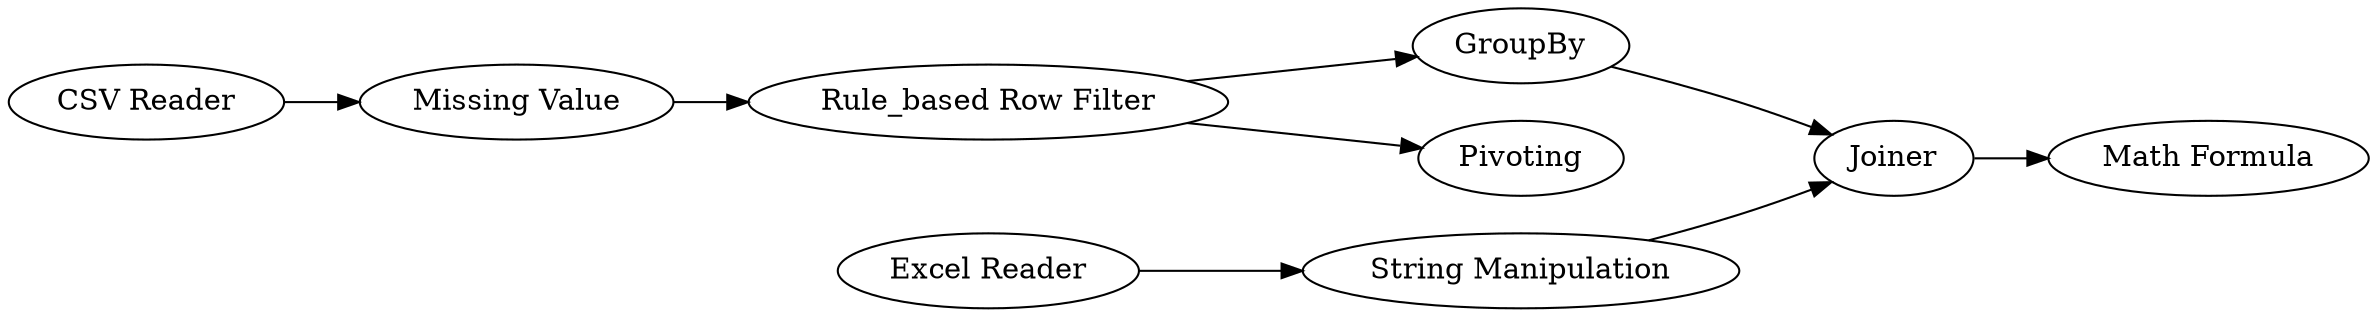 digraph {
	1 -> 4
	10 -> 9
	8 -> 9
	9 -> 11
	6 -> 10
	6 -> 7
	2 -> 8
	4 -> 6
	1 [label="CSV Reader"]
	7 [label=Pivoting]
	9 [label=Joiner]
	11 [label="Math Formula"]
	4 [label="Missing Value"]
	6 [label="Rule_based Row Filter"]
	8 [label="String Manipulation"]
	2 [label="Excel Reader"]
	10 [label=GroupBy]
	rankdir=LR
}
